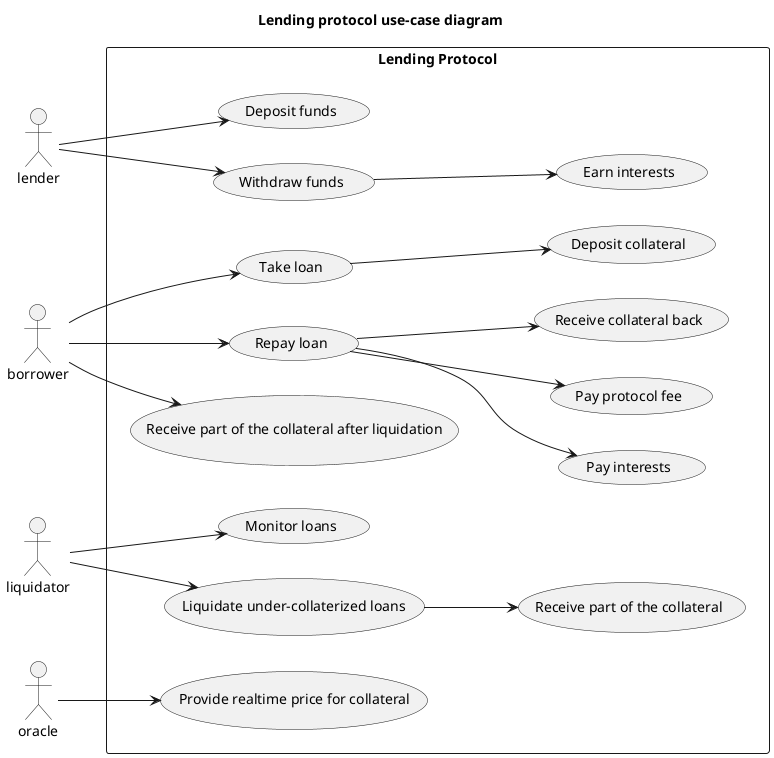 @startuml

left to right direction
skinparam packageStyle rectangle

title Lending protocol use-case diagram

actor lender
actor borrower
actor liquidator
actor oracle

package "Lending Protocol" {

together {
  usecase "Deposit funds" as UC1
  usecase "Withdraw funds" as UC2
  usecase "Earn interests"  as UC3
}

together {
  usecase "Take loan" as UC4  
  usecase "Deposit collateral"as UC5
  usecase "Repay loan" as UC6
  usecase "Pay interests" as UC7
  usecase "Pay protocol fee" as UC8
  usecase "Receive collateral back" as UC9
  usecase "Receive part of the collateral after liquidation" as UC10
}

together {
  usecase "Monitor loans" as UC11
  usecase "Liquidate under-collaterized loans" as UC12
  usecase "Receive part of the collateral" as UC13  
}

together {
  usecase "Provide realtime price for collateral" as UC14
}

lender --> UC1
lender --> UC2
UC2 --> UC3

borrower --> UC4
borrower --> UC6
borrower --> UC10
UC4 --> UC5
UC6 --> UC7
UC6 --> UC8
UC6 --> UC9


liquidator --> UC11
liquidator --> UC12
UC12 --> UC13

oracle --> UC14

@enduml
